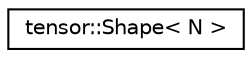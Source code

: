 digraph "Graphical Class Hierarchy"
{
  edge [fontname="Helvetica",fontsize="10",labelfontname="Helvetica",labelfontsize="10"];
  node [fontname="Helvetica",fontsize="10",shape=record];
  rankdir="LR";
  Node1 [label="tensor::Shape\< N \>",height=0.2,width=0.4,color="black", fillcolor="white", style="filled",URL="$classtensor_1_1Shape.html"];
}
